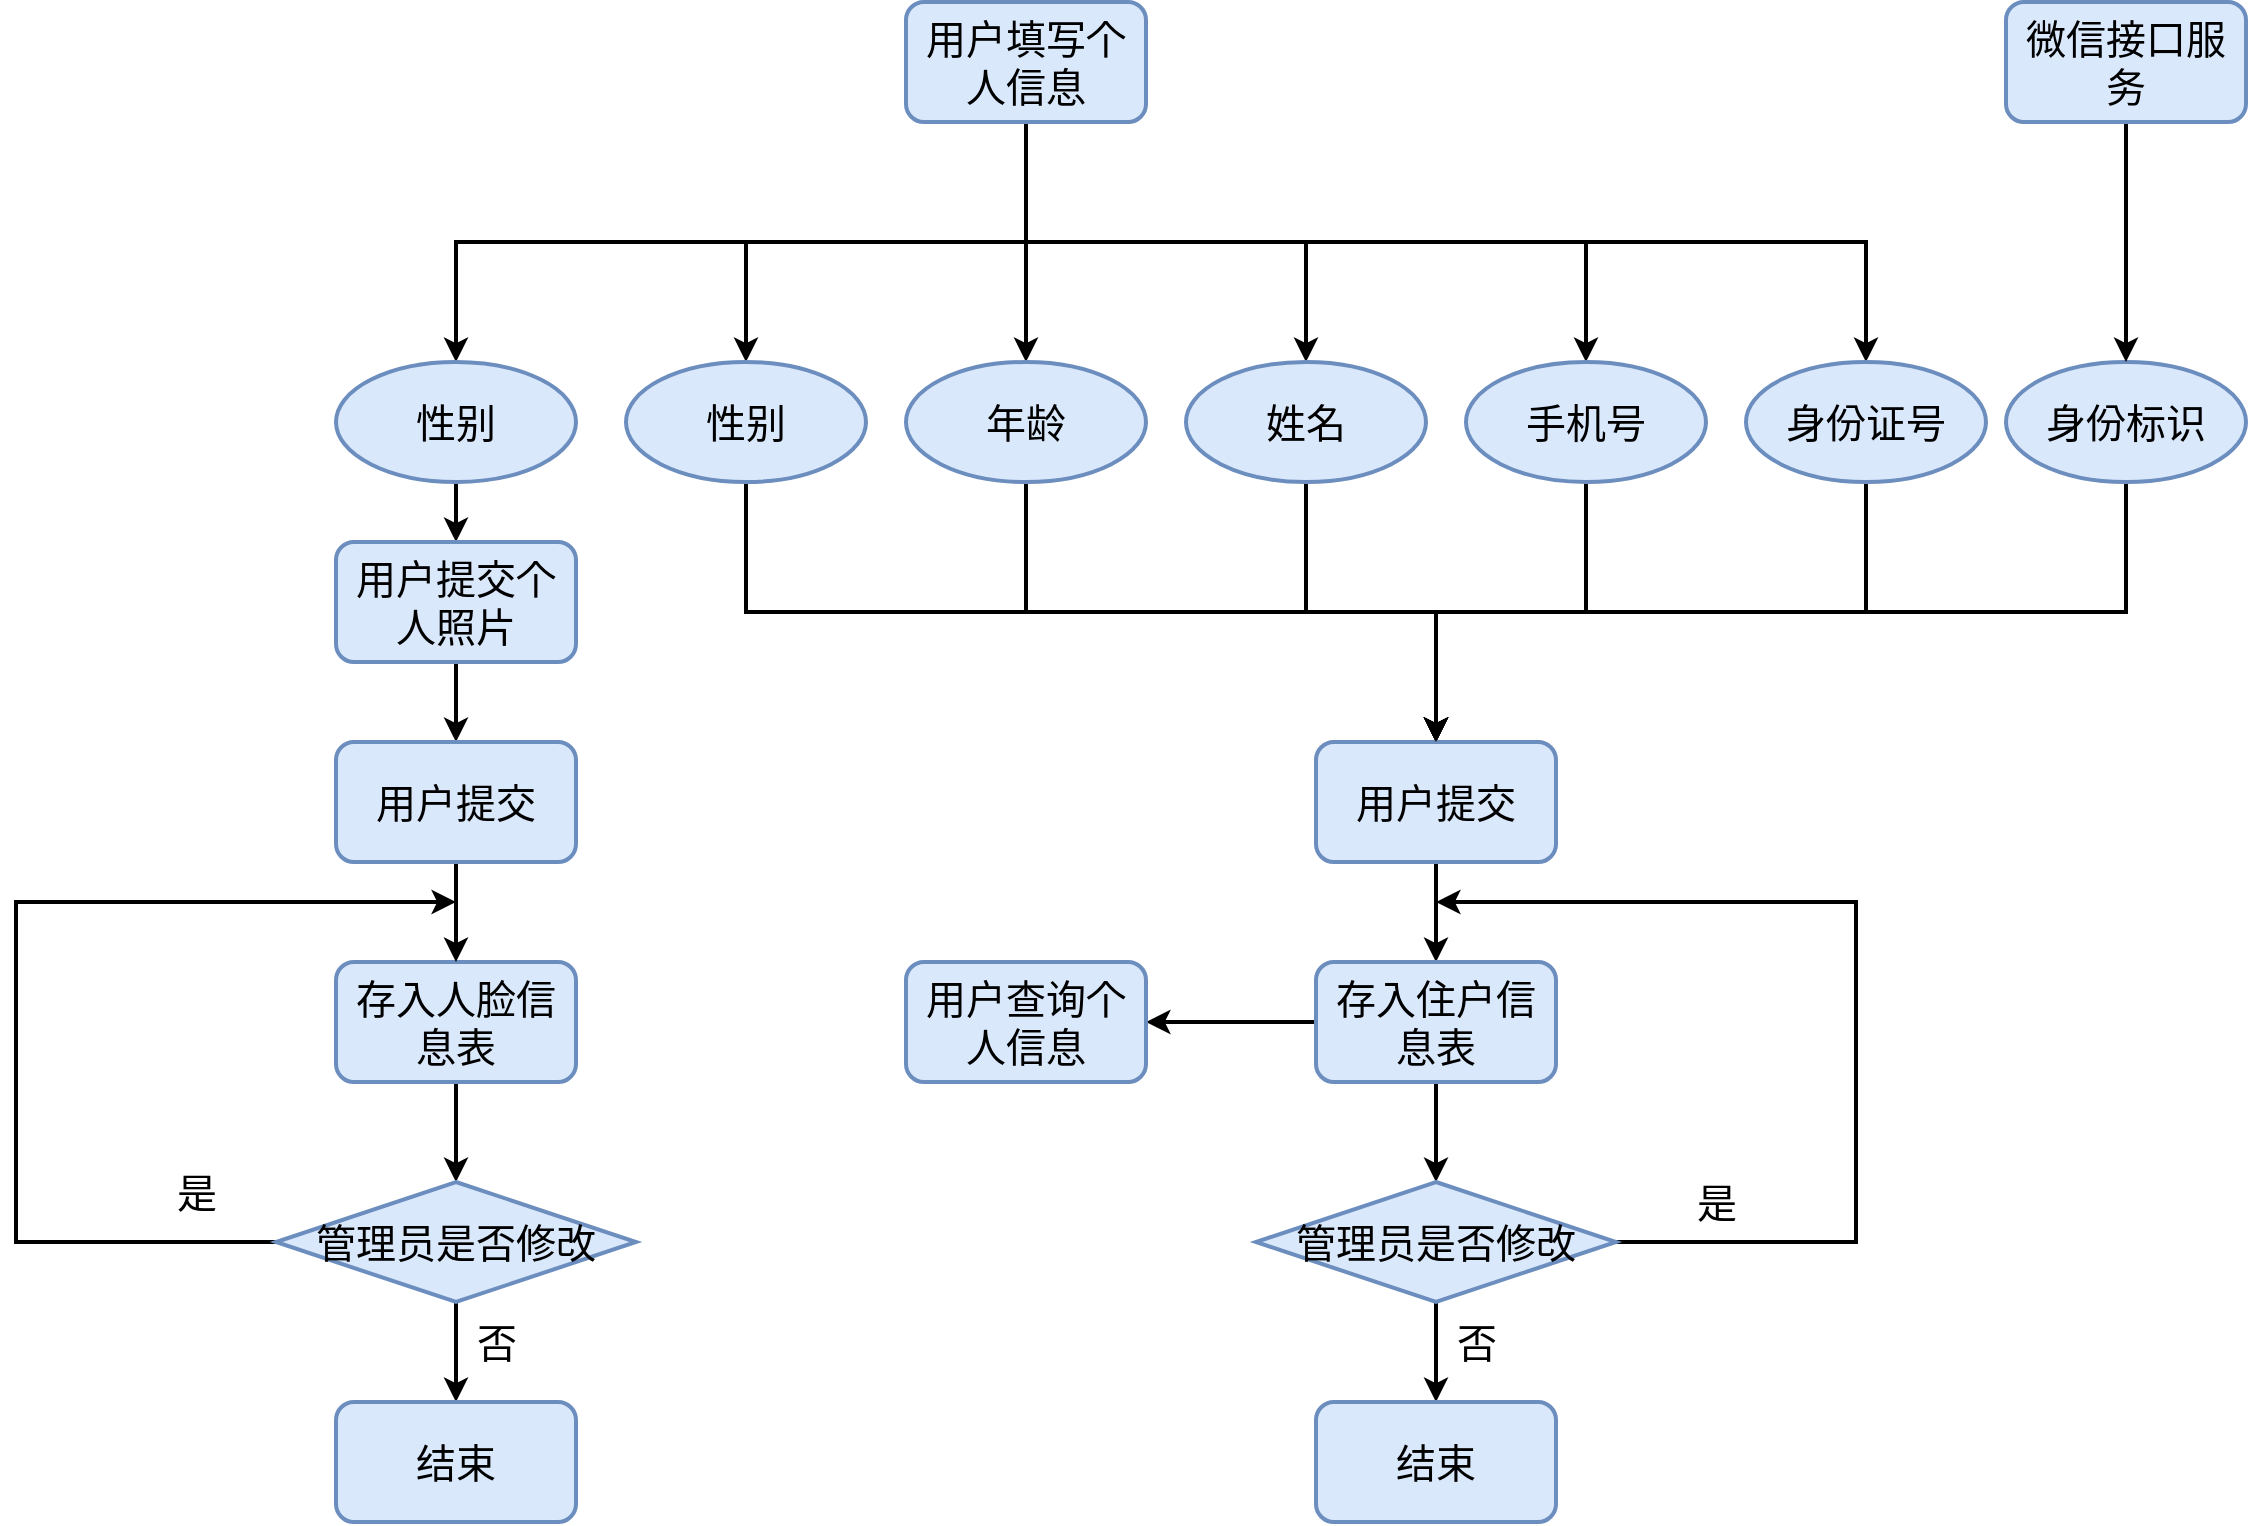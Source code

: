 <mxfile version="14.8.4" type="device"><diagram id="RZ4pQLsfESVYuRC7fiX5" name="Page-1"><mxGraphModel dx="1673" dy="831" grid="1" gridSize="10" guides="1" tooltips="1" connect="1" arrows="1" fold="1" page="1" pageScale="1" pageWidth="2339" pageHeight="3300" math="0" shadow="0"><root><mxCell id="0"/><mxCell id="1" parent="0"/><mxCell id="KJZw599dvd-hCjUTqQV2-10" style="edgeStyle=elbowEdgeStyle;rounded=0;orthogonalLoop=1;jettySize=auto;elbow=vertical;html=1;exitX=0.5;exitY=1;exitDx=0;exitDy=0;strokeWidth=2;fontSize=20;" parent="1" source="KJZw599dvd-hCjUTqQV2-1" target="KJZw599dvd-hCjUTqQV2-5" edge="1"><mxGeometry relative="1" as="geometry"/></mxCell><mxCell id="KJZw599dvd-hCjUTqQV2-12" style="edgeStyle=elbowEdgeStyle;rounded=0;orthogonalLoop=1;jettySize=auto;elbow=vertical;html=1;exitX=0.5;exitY=1;exitDx=0;exitDy=0;strokeWidth=2;fontSize=20;" parent="1" source="KJZw599dvd-hCjUTqQV2-1" target="KJZw599dvd-hCjUTqQV2-6" edge="1"><mxGeometry relative="1" as="geometry"/></mxCell><mxCell id="KJZw599dvd-hCjUTqQV2-13" style="edgeStyle=elbowEdgeStyle;rounded=0;orthogonalLoop=1;jettySize=auto;elbow=vertical;html=1;exitX=0.5;exitY=1;exitDx=0;exitDy=0;strokeWidth=2;fontSize=20;" parent="1" source="KJZw599dvd-hCjUTqQV2-1" target="KJZw599dvd-hCjUTqQV2-2" edge="1"><mxGeometry relative="1" as="geometry"/></mxCell><mxCell id="KJZw599dvd-hCjUTqQV2-14" style="edgeStyle=elbowEdgeStyle;rounded=0;orthogonalLoop=1;jettySize=auto;elbow=vertical;html=1;exitX=0.5;exitY=1;exitDx=0;exitDy=0;entryX=0.5;entryY=0;entryDx=0;entryDy=0;strokeWidth=2;fontSize=20;" parent="1" source="KJZw599dvd-hCjUTqQV2-1" target="KJZw599dvd-hCjUTqQV2-4" edge="1"><mxGeometry relative="1" as="geometry"/></mxCell><mxCell id="KJZw599dvd-hCjUTqQV2-15" style="edgeStyle=elbowEdgeStyle;rounded=0;orthogonalLoop=1;jettySize=auto;elbow=vertical;html=1;exitX=0.5;exitY=1;exitDx=0;exitDy=0;entryX=0.5;entryY=0;entryDx=0;entryDy=0;strokeWidth=2;fontSize=20;" parent="1" source="KJZw599dvd-hCjUTqQV2-1" target="KJZw599dvd-hCjUTqQV2-3" edge="1"><mxGeometry relative="1" as="geometry"/></mxCell><mxCell id="tHu2Px7hKPvb6hChIT7D-2" style="edgeStyle=elbowEdgeStyle;rounded=0;orthogonalLoop=1;jettySize=auto;html=1;exitX=0.5;exitY=1;exitDx=0;exitDy=0;fontSize=20;strokeWidth=2;elbow=vertical;entryX=0.5;entryY=0;entryDx=0;entryDy=0;" edge="1" parent="1" source="KJZw599dvd-hCjUTqQV2-1" target="tHu2Px7hKPvb6hChIT7D-1"><mxGeometry relative="1" as="geometry"><mxPoint x="860" y="460" as="targetPoint"/></mxGeometry></mxCell><mxCell id="KJZw599dvd-hCjUTqQV2-1" value="用户填写个人信息" style="rounded=1;whiteSpace=wrap;html=1;fillColor=#dae8fc;strokeColor=#6c8ebf;strokeWidth=2;fontSize=20;" parent="1" vertex="1"><mxGeometry x="1065" y="300" width="120" height="60" as="geometry"/></mxCell><mxCell id="KJZw599dvd-hCjUTqQV2-27" style="edgeStyle=elbowEdgeStyle;rounded=0;orthogonalLoop=1;jettySize=auto;elbow=vertical;html=1;exitX=0.5;exitY=1;exitDx=0;exitDy=0;entryX=0.5;entryY=0;entryDx=0;entryDy=0;strokeWidth=2;fontSize=20;" parent="1" source="KJZw599dvd-hCjUTqQV2-2" target="KJZw599dvd-hCjUTqQV2-17" edge="1"><mxGeometry relative="1" as="geometry"/></mxCell><mxCell id="KJZw599dvd-hCjUTqQV2-2" value="身份证号" style="ellipse;whiteSpace=wrap;html=1;fontSize=20;strokeWidth=2;fillColor=#dae8fc;strokeColor=#6c8ebf;" parent="1" vertex="1"><mxGeometry x="1485" y="480" width="120" height="60" as="geometry"/></mxCell><mxCell id="KJZw599dvd-hCjUTqQV2-22" style="edgeStyle=elbowEdgeStyle;rounded=0;orthogonalLoop=1;jettySize=auto;elbow=vertical;html=1;exitX=0.5;exitY=1;exitDx=0;exitDy=0;strokeWidth=2;fontSize=20;" parent="1" source="KJZw599dvd-hCjUTqQV2-3" target="KJZw599dvd-hCjUTqQV2-17" edge="1"><mxGeometry relative="1" as="geometry"/></mxCell><mxCell id="KJZw599dvd-hCjUTqQV2-3" value="&lt;font style=&quot;vertical-align: inherit; font-size: 20px;&quot;&gt;&lt;font style=&quot;vertical-align: inherit; font-size: 20px;&quot;&gt;&lt;font style=&quot;vertical-align: inherit; font-size: 20px;&quot;&gt;&lt;font style=&quot;vertical-align: inherit; font-size: 20px;&quot;&gt;性别&lt;/font&gt;&lt;/font&gt;&lt;/font&gt;&lt;/font&gt;" style="ellipse;whiteSpace=wrap;html=1;fontSize=20;strokeWidth=2;fillColor=#dae8fc;strokeColor=#6c8ebf;" parent="1" vertex="1"><mxGeometry x="925" y="480" width="120" height="60" as="geometry"/></mxCell><mxCell id="KJZw599dvd-hCjUTqQV2-23" style="edgeStyle=elbowEdgeStyle;rounded=0;orthogonalLoop=1;jettySize=auto;elbow=vertical;html=1;exitX=0.5;exitY=1;exitDx=0;exitDy=0;entryX=0.5;entryY=0;entryDx=0;entryDy=0;strokeWidth=2;fontSize=20;" parent="1" source="KJZw599dvd-hCjUTqQV2-4" target="KJZw599dvd-hCjUTqQV2-17" edge="1"><mxGeometry relative="1" as="geometry"/></mxCell><mxCell id="KJZw599dvd-hCjUTqQV2-4" value="&lt;font style=&quot;vertical-align: inherit; font-size: 20px;&quot;&gt;&lt;font style=&quot;vertical-align: inherit; font-size: 20px;&quot;&gt;年龄&lt;/font&gt;&lt;/font&gt;" style="ellipse;whiteSpace=wrap;html=1;fontSize=20;strokeWidth=2;fillColor=#dae8fc;strokeColor=#6c8ebf;" parent="1" vertex="1"><mxGeometry x="1065" y="480" width="120" height="60" as="geometry"/></mxCell><mxCell id="KJZw599dvd-hCjUTqQV2-24" style="edgeStyle=elbowEdgeStyle;rounded=0;orthogonalLoop=1;jettySize=auto;elbow=vertical;html=1;exitX=0.5;exitY=1;exitDx=0;exitDy=0;strokeWidth=2;fontSize=20;" parent="1" source="KJZw599dvd-hCjUTqQV2-5" target="KJZw599dvd-hCjUTqQV2-17" edge="1"><mxGeometry relative="1" as="geometry"/></mxCell><mxCell id="KJZw599dvd-hCjUTqQV2-5" value="姓名" style="ellipse;whiteSpace=wrap;html=1;fontSize=20;strokeWidth=2;fillColor=#dae8fc;strokeColor=#6c8ebf;" parent="1" vertex="1"><mxGeometry x="1205" y="480" width="120" height="60" as="geometry"/></mxCell><mxCell id="KJZw599dvd-hCjUTqQV2-26" style="edgeStyle=elbowEdgeStyle;rounded=0;orthogonalLoop=1;jettySize=auto;elbow=vertical;html=1;exitX=0.5;exitY=1;exitDx=0;exitDy=0;entryX=0.5;entryY=0;entryDx=0;entryDy=0;strokeWidth=2;fontSize=20;" parent="1" source="KJZw599dvd-hCjUTqQV2-6" target="KJZw599dvd-hCjUTqQV2-17" edge="1"><mxGeometry relative="1" as="geometry"/></mxCell><mxCell id="KJZw599dvd-hCjUTqQV2-6" value="&lt;font style=&quot;vertical-align: inherit; font-size: 20px;&quot;&gt;&lt;font style=&quot;vertical-align: inherit; font-size: 20px;&quot;&gt;&lt;font style=&quot;vertical-align: inherit; font-size: 20px;&quot;&gt;&lt;font style=&quot;vertical-align: inherit; font-size: 20px;&quot;&gt;&lt;font style=&quot;vertical-align: inherit; font-size: 20px;&quot;&gt;&lt;font style=&quot;vertical-align: inherit; font-size: 20px;&quot;&gt;手机号&lt;/font&gt;&lt;/font&gt;&lt;/font&gt;&lt;/font&gt;&lt;/font&gt;&lt;/font&gt;" style="ellipse;whiteSpace=wrap;html=1;fontSize=20;strokeWidth=2;fillColor=#dae8fc;strokeColor=#6c8ebf;" parent="1" vertex="1"><mxGeometry x="1345" y="480" width="120" height="60" as="geometry"/></mxCell><mxCell id="KJZw599dvd-hCjUTqQV2-28" style="edgeStyle=elbowEdgeStyle;rounded=0;orthogonalLoop=1;jettySize=auto;elbow=vertical;html=1;exitX=0.5;exitY=1;exitDx=0;exitDy=0;strokeWidth=2;fontSize=20;" parent="1" source="KJZw599dvd-hCjUTqQV2-17" target="KJZw599dvd-hCjUTqQV2-18" edge="1"><mxGeometry relative="1" as="geometry"/></mxCell><mxCell id="KJZw599dvd-hCjUTqQV2-17" value="用户提交" style="rounded=1;whiteSpace=wrap;html=1;fillColor=#dae8fc;strokeColor=#6c8ebf;strokeWidth=2;fontSize=20;" parent="1" vertex="1"><mxGeometry x="1270" y="670" width="120" height="60" as="geometry"/></mxCell><mxCell id="KJZw599dvd-hCjUTqQV2-29" style="edgeStyle=elbowEdgeStyle;rounded=0;orthogonalLoop=1;jettySize=auto;elbow=vertical;html=1;exitX=0.5;exitY=1;exitDx=0;exitDy=0;entryX=0.5;entryY=0;entryDx=0;entryDy=0;strokeWidth=2;fontSize=20;" parent="1" source="KJZw599dvd-hCjUTqQV2-18" target="KJZw599dvd-hCjUTqQV2-20" edge="1"><mxGeometry relative="1" as="geometry"/></mxCell><mxCell id="tTywNatiX5C3SYNVLGAe-11" style="edgeStyle=elbowEdgeStyle;rounded=0;orthogonalLoop=1;jettySize=auto;html=1;exitX=0;exitY=0.5;exitDx=0;exitDy=0;entryX=1;entryY=0.5;entryDx=0;entryDy=0;fontSize=20;strokeWidth=2;" parent="1" source="KJZw599dvd-hCjUTqQV2-18" target="tTywNatiX5C3SYNVLGAe-7" edge="1"><mxGeometry relative="1" as="geometry"/></mxCell><mxCell id="KJZw599dvd-hCjUTqQV2-18" value="存入住户信息表" style="rounded=1;whiteSpace=wrap;html=1;fillColor=#dae8fc;strokeColor=#6c8ebf;strokeWidth=2;fontSize=20;" parent="1" vertex="1"><mxGeometry x="1270" y="780" width="120" height="60" as="geometry"/></mxCell><mxCell id="KJZw599dvd-hCjUTqQV2-30" style="edgeStyle=elbowEdgeStyle;rounded=0;orthogonalLoop=1;jettySize=auto;elbow=vertical;html=1;exitX=0.5;exitY=1;exitDx=0;exitDy=0;entryX=0.5;entryY=0;entryDx=0;entryDy=0;strokeWidth=2;fontSize=20;" parent="1" source="KJZw599dvd-hCjUTqQV2-20" target="KJZw599dvd-hCjUTqQV2-21" edge="1"><mxGeometry relative="1" as="geometry"/></mxCell><mxCell id="tTywNatiX5C3SYNVLGAe-6" style="edgeStyle=elbowEdgeStyle;rounded=0;orthogonalLoop=1;jettySize=auto;html=1;exitX=1;exitY=0.5;exitDx=0;exitDy=0;entryX=1;entryY=0.5;entryDx=0;entryDy=0;fontSize=20;strokeWidth=2;" parent="1" source="KJZw599dvd-hCjUTqQV2-20" edge="1"><mxGeometry relative="1" as="geometry"><mxPoint x="1330" y="750" as="targetPoint"/><Array as="points"><mxPoint x="1540" y="830"/><mxPoint x="1600" y="850"/></Array></mxGeometry></mxCell><mxCell id="KJZw599dvd-hCjUTqQV2-20" value="管理员是否修改" style="rhombus;whiteSpace=wrap;html=1;fillColor=#dae8fc;strokeColor=#6c8ebf;strokeWidth=2;fontSize=20;" parent="1" vertex="1"><mxGeometry x="1240" y="890" width="180" height="60" as="geometry"/></mxCell><mxCell id="KJZw599dvd-hCjUTqQV2-21" value="结束" style="rounded=1;whiteSpace=wrap;html=1;fillColor=#dae8fc;strokeColor=#6c8ebf;strokeWidth=2;fontSize=20;" parent="1" vertex="1"><mxGeometry x="1270" y="1000" width="120" height="60" as="geometry"/></mxCell><mxCell id="KJZw599dvd-hCjUTqQV2-32" value="是" style="text;html=1;align=center;verticalAlign=middle;resizable=0;points=[];autosize=1;strokeColor=none;strokeWidth=2;fontSize=20;" parent="1" vertex="1"><mxGeometry x="1450" y="885" width="40" height="30" as="geometry"/></mxCell><mxCell id="KJZw599dvd-hCjUTqQV2-38" value="否" style="text;html=1;align=center;verticalAlign=middle;resizable=0;points=[];autosize=1;strokeColor=none;fontSize=20;" parent="1" vertex="1"><mxGeometry x="1330" y="955" width="40" height="30" as="geometry"/></mxCell><mxCell id="tTywNatiX5C3SYNVLGAe-2" style="edgeStyle=elbowEdgeStyle;rounded=0;orthogonalLoop=1;jettySize=auto;elbow=vertical;html=1;exitX=0.5;exitY=1;exitDx=0;exitDy=0;entryX=0.5;entryY=0;entryDx=0;entryDy=0;fontSize=20;strokeWidth=2;" parent="1" source="tTywNatiX5C3SYNVLGAe-1" target="KJZw599dvd-hCjUTqQV2-17" edge="1"><mxGeometry relative="1" as="geometry"/></mxCell><mxCell id="tTywNatiX5C3SYNVLGAe-1" value="&lt;font style=&quot;vertical-align: inherit ; font-size: 20px&quot;&gt;&lt;font style=&quot;vertical-align: inherit ; font-size: 20px&quot;&gt;&lt;font style=&quot;vertical-align: inherit ; font-size: 20px&quot;&gt;&lt;font style=&quot;vertical-align: inherit ; font-size: 20px&quot;&gt;身份标识&lt;/font&gt;&lt;/font&gt;&lt;/font&gt;&lt;/font&gt;" style="ellipse;whiteSpace=wrap;html=1;fontSize=20;strokeWidth=2;fillColor=#dae8fc;strokeColor=#6c8ebf;" parent="1" vertex="1"><mxGeometry x="1615" y="480" width="120" height="60" as="geometry"/></mxCell><mxCell id="tTywNatiX5C3SYNVLGAe-4" style="edgeStyle=elbowEdgeStyle;rounded=0;orthogonalLoop=1;jettySize=auto;elbow=vertical;html=1;exitX=0.5;exitY=1;exitDx=0;exitDy=0;entryX=0.5;entryY=0;entryDx=0;entryDy=0;fontSize=20;strokeWidth=2;" parent="1" source="tTywNatiX5C3SYNVLGAe-3" target="tTywNatiX5C3SYNVLGAe-1" edge="1"><mxGeometry relative="1" as="geometry"/></mxCell><mxCell id="tTywNatiX5C3SYNVLGAe-3" value="微信接口服务" style="rounded=1;whiteSpace=wrap;html=1;fillColor=#dae8fc;strokeColor=#6c8ebf;strokeWidth=2;fontSize=20;" parent="1" vertex="1"><mxGeometry x="1615" y="300" width="120" height="60" as="geometry"/></mxCell><mxCell id="tTywNatiX5C3SYNVLGAe-7" value="用户查询个人信息" style="rounded=1;whiteSpace=wrap;html=1;fillColor=#dae8fc;strokeColor=#6c8ebf;strokeWidth=2;fontSize=20;" parent="1" vertex="1"><mxGeometry x="1065" y="780" width="120" height="60" as="geometry"/></mxCell><mxCell id="tHu2Px7hKPvb6hChIT7D-15" style="edgeStyle=elbowEdgeStyle;rounded=0;orthogonalLoop=1;jettySize=auto;elbow=vertical;html=1;exitX=0.5;exitY=1;exitDx=0;exitDy=0;fontSize=20;strokeWidth=2;" edge="1" parent="1" source="tHu2Px7hKPvb6hChIT7D-1" target="tHu2Px7hKPvb6hChIT7D-4"><mxGeometry relative="1" as="geometry"/></mxCell><mxCell id="tHu2Px7hKPvb6hChIT7D-1" value="&lt;font style=&quot;vertical-align: inherit; font-size: 20px;&quot;&gt;&lt;font style=&quot;vertical-align: inherit; font-size: 20px;&quot;&gt;&lt;font style=&quot;vertical-align: inherit; font-size: 20px;&quot;&gt;&lt;font style=&quot;vertical-align: inherit; font-size: 20px;&quot;&gt;性别&lt;/font&gt;&lt;/font&gt;&lt;/font&gt;&lt;/font&gt;" style="ellipse;whiteSpace=wrap;html=1;fontSize=20;strokeWidth=2;fillColor=#dae8fc;strokeColor=#6c8ebf;" vertex="1" parent="1"><mxGeometry x="780" y="480" width="120" height="60" as="geometry"/></mxCell><mxCell id="tHu2Px7hKPvb6hChIT7D-17" style="edgeStyle=elbowEdgeStyle;rounded=0;orthogonalLoop=1;jettySize=auto;elbow=vertical;html=1;exitX=0.5;exitY=1;exitDx=0;exitDy=0;entryX=0.5;entryY=0;entryDx=0;entryDy=0;fontSize=20;strokeWidth=2;" edge="1" parent="1" source="tHu2Px7hKPvb6hChIT7D-4" target="tHu2Px7hKPvb6hChIT7D-16"><mxGeometry relative="1" as="geometry"/></mxCell><mxCell id="tHu2Px7hKPvb6hChIT7D-4" value="用户提交个人照片" style="rounded=1;whiteSpace=wrap;html=1;fillColor=#dae8fc;strokeColor=#6c8ebf;strokeWidth=2;fontSize=20;" vertex="1" parent="1"><mxGeometry x="780" y="570" width="120" height="60" as="geometry"/></mxCell><mxCell id="tHu2Px7hKPvb6hChIT7D-5" style="edgeStyle=elbowEdgeStyle;rounded=0;orthogonalLoop=1;jettySize=auto;elbow=vertical;html=1;exitX=0.5;exitY=1;exitDx=0;exitDy=0;entryX=0.5;entryY=0;entryDx=0;entryDy=0;strokeWidth=2;fontSize=20;" edge="1" parent="1" source="tHu2Px7hKPvb6hChIT7D-7" target="tHu2Px7hKPvb6hChIT7D-10"><mxGeometry relative="1" as="geometry"/></mxCell><mxCell id="tHu2Px7hKPvb6hChIT7D-7" value="存入人脸信息表" style="rounded=1;whiteSpace=wrap;html=1;fillColor=#dae8fc;strokeColor=#6c8ebf;strokeWidth=2;fontSize=20;" vertex="1" parent="1"><mxGeometry x="780" y="780" width="120" height="60" as="geometry"/></mxCell><mxCell id="tHu2Px7hKPvb6hChIT7D-8" style="edgeStyle=elbowEdgeStyle;rounded=0;orthogonalLoop=1;jettySize=auto;elbow=vertical;html=1;exitX=0.5;exitY=1;exitDx=0;exitDy=0;entryX=0.5;entryY=0;entryDx=0;entryDy=0;strokeWidth=2;fontSize=20;" edge="1" parent="1" source="tHu2Px7hKPvb6hChIT7D-10" target="tHu2Px7hKPvb6hChIT7D-11"><mxGeometry relative="1" as="geometry"/></mxCell><mxCell id="tHu2Px7hKPvb6hChIT7D-24" style="edgeStyle=elbowEdgeStyle;rounded=0;orthogonalLoop=1;jettySize=auto;html=1;exitX=0;exitY=0.5;exitDx=0;exitDy=0;entryX=0;entryY=0.5;entryDx=0;entryDy=0;fontSize=20;strokeWidth=2;" edge="1" parent="1" source="tHu2Px7hKPvb6hChIT7D-10"><mxGeometry relative="1" as="geometry"><mxPoint x="840.0" y="750" as="targetPoint"/><Array as="points"><mxPoint x="620" y="830"/><mxPoint x="600" y="830"/></Array></mxGeometry></mxCell><mxCell id="tHu2Px7hKPvb6hChIT7D-10" value="管理员是否修改" style="rhombus;whiteSpace=wrap;html=1;fillColor=#dae8fc;strokeColor=#6c8ebf;strokeWidth=2;fontSize=20;" vertex="1" parent="1"><mxGeometry x="750" y="890" width="180" height="60" as="geometry"/></mxCell><mxCell id="tHu2Px7hKPvb6hChIT7D-11" value="结束" style="rounded=1;whiteSpace=wrap;html=1;fillColor=#dae8fc;strokeColor=#6c8ebf;strokeWidth=2;fontSize=20;" vertex="1" parent="1"><mxGeometry x="780" y="1000" width="120" height="60" as="geometry"/></mxCell><mxCell id="tHu2Px7hKPvb6hChIT7D-13" value="否" style="text;html=1;align=center;verticalAlign=middle;resizable=0;points=[];autosize=1;strokeColor=none;fontSize=20;" vertex="1" parent="1"><mxGeometry x="840" y="955" width="40" height="30" as="geometry"/></mxCell><mxCell id="tHu2Px7hKPvb6hChIT7D-18" style="edgeStyle=elbowEdgeStyle;rounded=0;orthogonalLoop=1;jettySize=auto;elbow=vertical;html=1;exitX=0.5;exitY=1;exitDx=0;exitDy=0;entryX=0.5;entryY=0;entryDx=0;entryDy=0;fontSize=20;strokeWidth=2;" edge="1" parent="1" source="tHu2Px7hKPvb6hChIT7D-16" target="tHu2Px7hKPvb6hChIT7D-7"><mxGeometry relative="1" as="geometry"/></mxCell><mxCell id="tHu2Px7hKPvb6hChIT7D-16" value="用户提交" style="rounded=1;whiteSpace=wrap;html=1;fillColor=#dae8fc;strokeColor=#6c8ebf;strokeWidth=2;fontSize=20;" vertex="1" parent="1"><mxGeometry x="780" y="670" width="120" height="60" as="geometry"/></mxCell><mxCell id="tHu2Px7hKPvb6hChIT7D-25" value="是" style="text;html=1;align=center;verticalAlign=middle;resizable=0;points=[];autosize=1;strokeColor=none;strokeWidth=2;fontSize=20;" vertex="1" parent="1"><mxGeometry x="690" y="880" width="40" height="30" as="geometry"/></mxCell></root></mxGraphModel></diagram></mxfile>